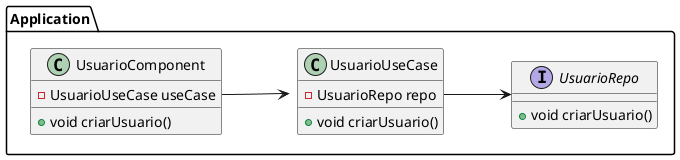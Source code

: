 @startuml

left to right direction

package Application {

    class UsuarioComponent {
        - UsuarioUseCase useCase
        + void criarUsuario()
    }

    UsuarioComponent::useCase --> UsuarioUseCase

    class UsuarioUseCase {
        - UsuarioRepo repo
        + void criarUsuario()
    }

    UsuarioUseCase::repo --> UsuarioRepo

    interface UsuarioRepo {
        + void criarUsuario()
    }

}

@enduml